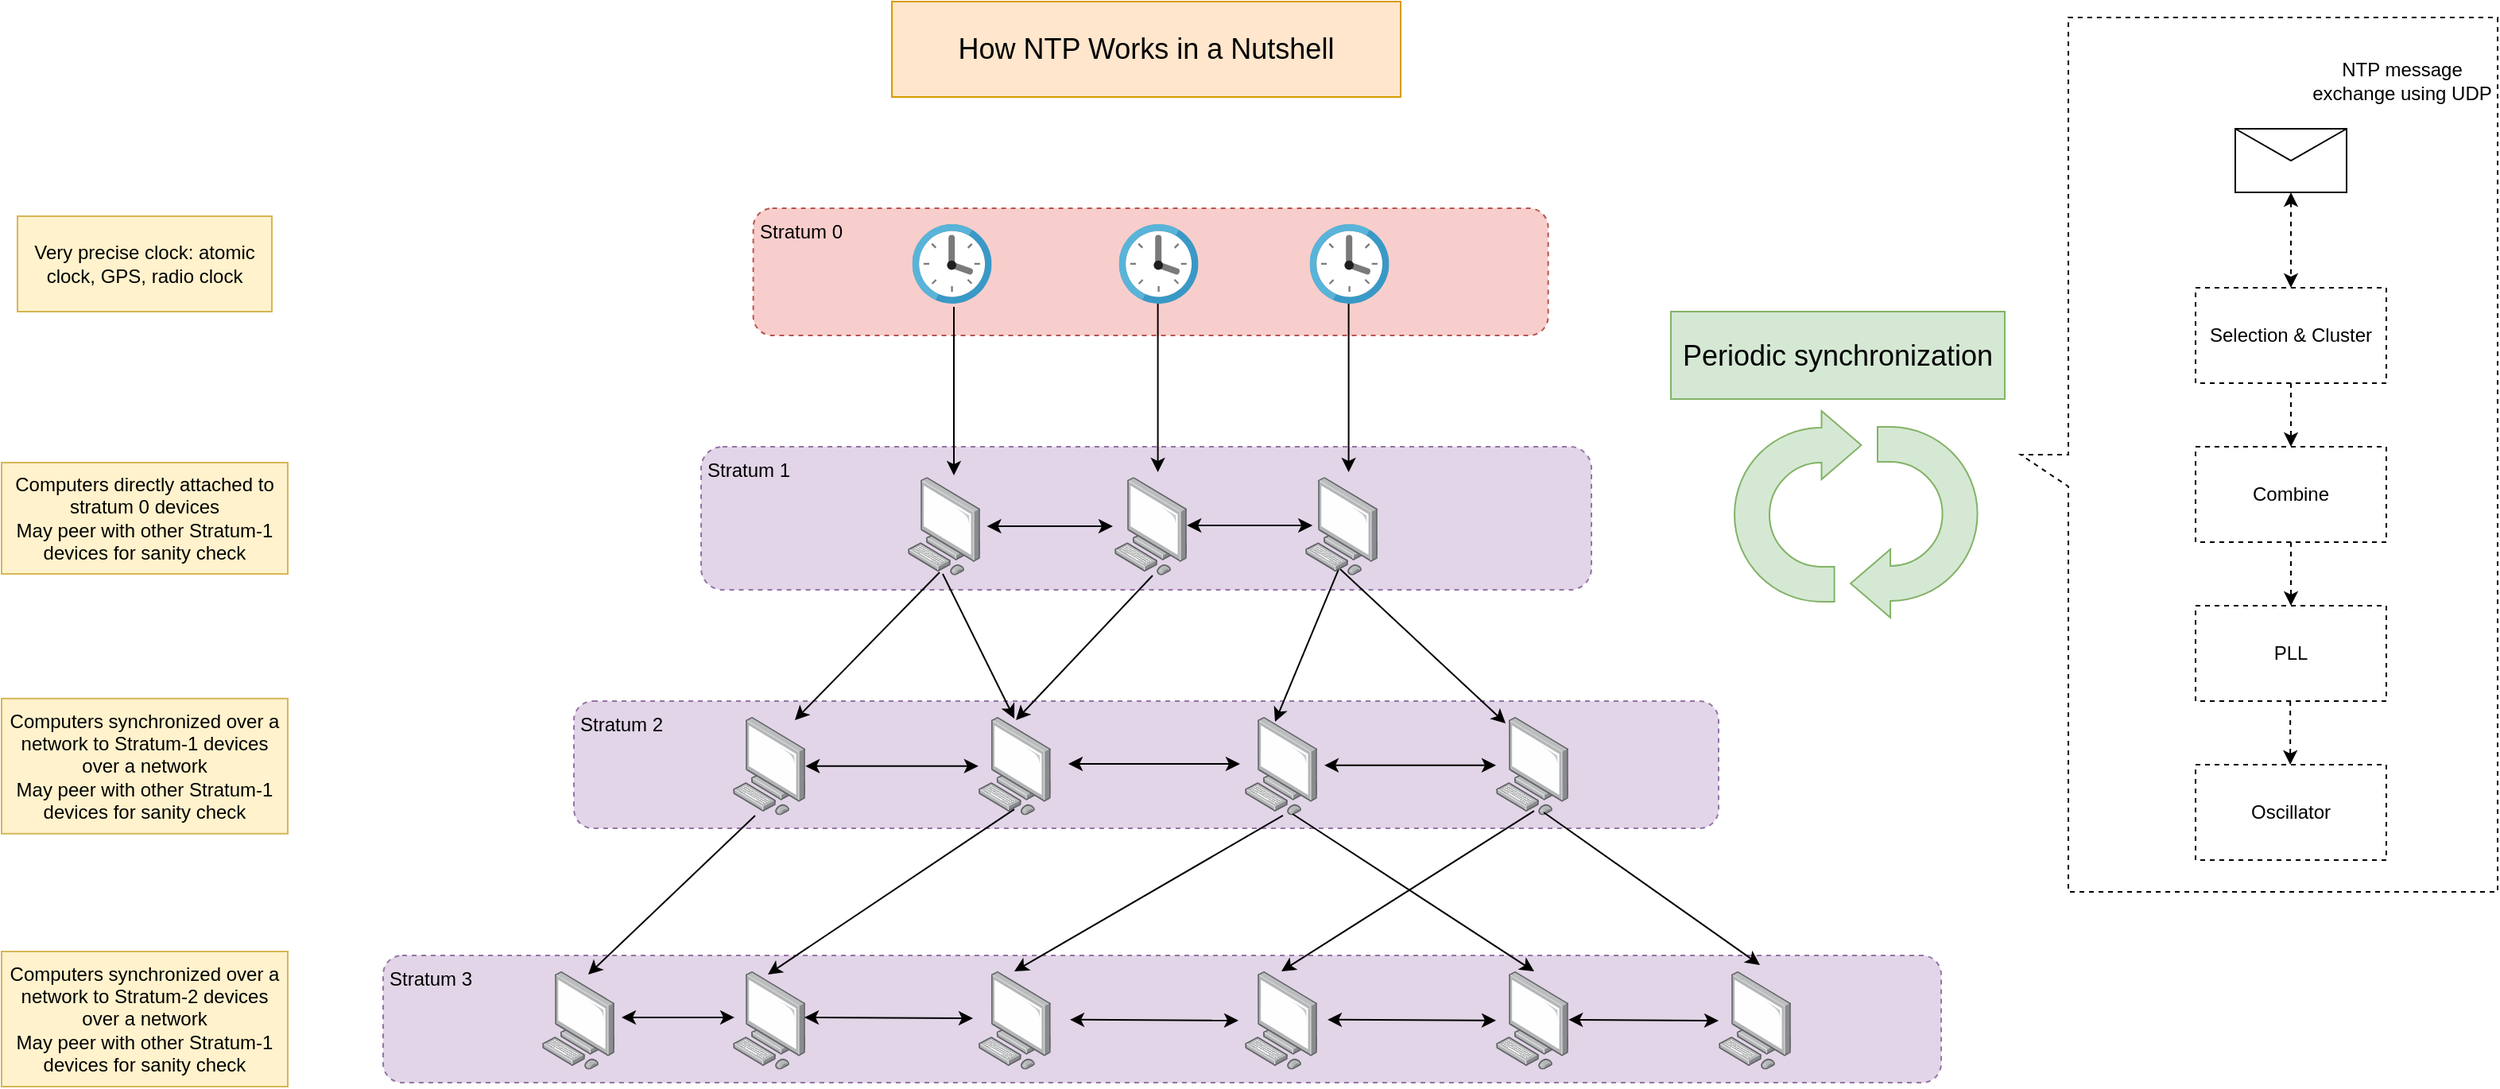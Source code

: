 <mxfile version="24.7.14">
  <diagram name="Page-1" id="7JUlOLAG2HHJasWKr80s">
    <mxGraphModel dx="1364" dy="758" grid="1" gridSize="10" guides="1" tooltips="1" connect="1" arrows="1" fold="1" page="1" pageScale="1" pageWidth="850" pageHeight="1100" math="0" shadow="0">
      <root>
        <mxCell id="0" />
        <mxCell id="1" parent="0" />
        <mxCell id="LDeescWShafQm50kmnUS-1" value="" style="shape=callout;whiteSpace=wrap;html=1;perimeter=calloutPerimeter;direction=south;dashed=1;" vertex="1" parent="1">
          <mxGeometry x="1310" y="50" width="300" height="550" as="geometry" />
        </mxCell>
        <mxCell id="LDeescWShafQm50kmnUS-2" value="" style="rounded=1;whiteSpace=wrap;html=1;dashed=1;fillColor=#e1d5e7;strokeColor=#9673a6;" vertex="1" parent="1">
          <mxGeometry x="480" y="320" width="560" height="90" as="geometry" />
        </mxCell>
        <mxCell id="LDeescWShafQm50kmnUS-3" value="" style="rounded=1;whiteSpace=wrap;html=1;dashed=1;fillColor=#e1d5e7;strokeColor=#9673a6;" vertex="1" parent="1">
          <mxGeometry x="280" y="640" width="980" height="80" as="geometry" />
        </mxCell>
        <mxCell id="LDeescWShafQm50kmnUS-4" value="" style="rounded=1;whiteSpace=wrap;html=1;dashed=1;fillColor=#e1d5e7;strokeColor=#9673a6;" vertex="1" parent="1">
          <mxGeometry x="400" y="480" width="720" height="80" as="geometry" />
        </mxCell>
        <mxCell id="LDeescWShafQm50kmnUS-5" value="" style="rounded=1;whiteSpace=wrap;html=1;dashed=1;fillColor=#f8cecc;strokeColor=#b85450;" vertex="1" parent="1">
          <mxGeometry x="512.8" y="170" width="500" height="80" as="geometry" />
        </mxCell>
        <mxCell id="LDeescWShafQm50kmnUS-6" value="" style="image;sketch=0;aspect=fixed;html=1;points=[];align=center;fontSize=12;image=img/lib/mscae/Clock.svg;" vertex="1" parent="1">
          <mxGeometry x="612.8" y="180" width="50" height="50" as="geometry" />
        </mxCell>
        <mxCell id="LDeescWShafQm50kmnUS-7" value="" style="image;sketch=0;aspect=fixed;html=1;points=[];align=center;fontSize=12;image=img/lib/mscae/Clock.svg;" vertex="1" parent="1">
          <mxGeometry x="742.8" y="180" width="50" height="50" as="geometry" />
        </mxCell>
        <mxCell id="LDeescWShafQm50kmnUS-8" value="" style="image;sketch=0;aspect=fixed;html=1;points=[];align=center;fontSize=12;image=img/lib/mscae/Clock.svg;" vertex="1" parent="1">
          <mxGeometry x="862.8" y="180" width="50" height="50" as="geometry" />
        </mxCell>
        <mxCell id="LDeescWShafQm50kmnUS-9" value="" style="image;points=[];aspect=fixed;html=1;align=center;shadow=0;dashed=0;image=img/lib/allied_telesis/computer_and_terminals/Personal_Computer.svg;" vertex="1" parent="1">
          <mxGeometry x="500" y="490" width="45.6" height="61.8" as="geometry" />
        </mxCell>
        <mxCell id="LDeescWShafQm50kmnUS-10" value="" style="image;points=[];aspect=fixed;html=1;align=center;shadow=0;dashed=0;image=img/lib/allied_telesis/computer_and_terminals/Personal_Computer.svg;" vertex="1" parent="1">
          <mxGeometry x="654.4" y="490" width="45.6" height="61.8" as="geometry" />
        </mxCell>
        <mxCell id="LDeescWShafQm50kmnUS-11" value="" style="image;points=[];aspect=fixed;html=1;align=center;shadow=0;dashed=0;image=img/lib/allied_telesis/computer_and_terminals/Personal_Computer.svg;" vertex="1" parent="1">
          <mxGeometry x="822" y="490" width="45.6" height="61.8" as="geometry" />
        </mxCell>
        <mxCell id="LDeescWShafQm50kmnUS-12" value="" style="image;points=[];aspect=fixed;html=1;align=center;shadow=0;dashed=0;image=img/lib/allied_telesis/computer_and_terminals/Personal_Computer.svg;" vertex="1" parent="1">
          <mxGeometry x="980" y="490" width="45.6" height="61.8" as="geometry" />
        </mxCell>
        <mxCell id="LDeescWShafQm50kmnUS-13" value="" style="image;points=[];aspect=fixed;html=1;align=center;shadow=0;dashed=0;image=img/lib/allied_telesis/computer_and_terminals/Personal_Computer.svg;" vertex="1" parent="1">
          <mxGeometry x="500" y="650" width="45.6" height="61.8" as="geometry" />
        </mxCell>
        <mxCell id="LDeescWShafQm50kmnUS-14" value="" style="image;points=[];aspect=fixed;html=1;align=center;shadow=0;dashed=0;image=img/lib/allied_telesis/computer_and_terminals/Personal_Computer.svg;" vertex="1" parent="1">
          <mxGeometry x="654.4" y="650" width="45.6" height="61.8" as="geometry" />
        </mxCell>
        <mxCell id="LDeescWShafQm50kmnUS-15" value="" style="image;points=[];aspect=fixed;html=1;align=center;shadow=0;dashed=0;image=img/lib/allied_telesis/computer_and_terminals/Personal_Computer.svg;" vertex="1" parent="1">
          <mxGeometry x="822" y="650" width="45.6" height="61.8" as="geometry" />
        </mxCell>
        <mxCell id="LDeescWShafQm50kmnUS-16" value="" style="image;points=[];aspect=fixed;html=1;align=center;shadow=0;dashed=0;image=img/lib/allied_telesis/computer_and_terminals/Personal_Computer.svg;" vertex="1" parent="1">
          <mxGeometry x="980" y="650" width="45.6" height="61.8" as="geometry" />
        </mxCell>
        <mxCell id="LDeescWShafQm50kmnUS-17" value="" style="image;points=[];aspect=fixed;html=1;align=center;shadow=0;dashed=0;image=img/lib/allied_telesis/computer_and_terminals/Personal_Computer.svg;" vertex="1" parent="1">
          <mxGeometry x="1120" y="650" width="45.6" height="61.8" as="geometry" />
        </mxCell>
        <mxCell id="LDeescWShafQm50kmnUS-18" value="" style="image;points=[];aspect=fixed;html=1;align=center;shadow=0;dashed=0;image=img/lib/allied_telesis/computer_and_terminals/Personal_Computer.svg;" vertex="1" parent="1">
          <mxGeometry x="380" y="650" width="45.6" height="61.8" as="geometry" />
        </mxCell>
        <mxCell id="LDeescWShafQm50kmnUS-19" value="" style="endArrow=classic;html=1;rounded=0;entryX=0.855;entryY=0.032;entryDx=0;entryDy=0;entryPerimeter=0;exitX=0.439;exitY=0.969;exitDx=0;exitDy=0;exitPerimeter=0;" edge="1" parent="1" source="LDeescWShafQm50kmnUS-42" target="LDeescWShafQm50kmnUS-9">
          <mxGeometry width="50" height="50" relative="1" as="geometry">
            <mxPoint x="580" y="360" as="sourcePoint" />
            <mxPoint x="950" y="470" as="targetPoint" />
          </mxGeometry>
        </mxCell>
        <mxCell id="LDeescWShafQm50kmnUS-20" value="" style="endArrow=classic;html=1;rounded=0;entryX=0.518;entryY=0.032;entryDx=0;entryDy=0;entryPerimeter=0;exitX=0.526;exitY=1.002;exitDx=0;exitDy=0;exitPerimeter=0;" edge="1" parent="1" source="LDeescWShafQm50kmnUS-43" target="LDeescWShafQm50kmnUS-10">
          <mxGeometry width="50" height="50" relative="1" as="geometry">
            <mxPoint x="720" y="350" as="sourcePoint" />
            <mxPoint x="764.5" y="477" as="targetPoint" />
          </mxGeometry>
        </mxCell>
        <mxCell id="LDeescWShafQm50kmnUS-21" value="" style="endArrow=classic;html=1;rounded=0;entryX=0.132;entryY=0.065;entryDx=0;entryDy=0;entryPerimeter=0;exitX=0.482;exitY=0.937;exitDx=0;exitDy=0;exitPerimeter=0;" edge="1" parent="1" source="LDeescWShafQm50kmnUS-44" target="LDeescWShafQm50kmnUS-12">
          <mxGeometry width="50" height="50" relative="1" as="geometry">
            <mxPoint x="885" y="350" as="sourcePoint" />
            <mxPoint x="884.5" y="480" as="targetPoint" />
          </mxGeometry>
        </mxCell>
        <mxCell id="LDeescWShafQm50kmnUS-22" value="" style="endArrow=classic;startArrow=classic;html=1;rounded=0;" edge="1" parent="1" source="LDeescWShafQm50kmnUS-9" target="LDeescWShafQm50kmnUS-10">
          <mxGeometry width="50" height="50" relative="1" as="geometry">
            <mxPoint x="900" y="520" as="sourcePoint" />
            <mxPoint x="950" y="470" as="targetPoint" />
          </mxGeometry>
        </mxCell>
        <mxCell id="LDeescWShafQm50kmnUS-23" value="" style="endArrow=classic;startArrow=classic;html=1;rounded=0;" edge="1" parent="1">
          <mxGeometry width="50" height="50" relative="1" as="geometry">
            <mxPoint x="711" y="519.5" as="sourcePoint" />
            <mxPoint x="819" y="519.5" as="targetPoint" />
          </mxGeometry>
        </mxCell>
        <mxCell id="LDeescWShafQm50kmnUS-24" value="" style="endArrow=classic;startArrow=classic;html=1;rounded=0;" edge="1" parent="1">
          <mxGeometry width="50" height="50" relative="1" as="geometry">
            <mxPoint x="872" y="520.4" as="sourcePoint" />
            <mxPoint x="980" y="520.4" as="targetPoint" />
          </mxGeometry>
        </mxCell>
        <mxCell id="LDeescWShafQm50kmnUS-25" value="" style="endArrow=classic;html=1;rounded=0;exitX=0.307;exitY=1.003;exitDx=0;exitDy=0;exitPerimeter=0;entryX=0.636;entryY=0.032;entryDx=0;entryDy=0;entryPerimeter=0;" edge="1" parent="1" source="LDeescWShafQm50kmnUS-9" target="LDeescWShafQm50kmnUS-18">
          <mxGeometry width="50" height="50" relative="1" as="geometry">
            <mxPoint x="900" y="520" as="sourcePoint" />
            <mxPoint x="950" y="470" as="targetPoint" />
          </mxGeometry>
        </mxCell>
        <mxCell id="LDeescWShafQm50kmnUS-26" value="" style="endArrow=classic;html=1;rounded=0;entryX=0.417;entryY=0.049;entryDx=0;entryDy=0;entryPerimeter=0;exitX=0.461;exitY=0.937;exitDx=0;exitDy=0;exitPerimeter=0;" edge="1" parent="1" source="LDeescWShafQm50kmnUS-44" target="LDeescWShafQm50kmnUS-11">
          <mxGeometry width="50" height="50" relative="1" as="geometry">
            <mxPoint x="870" y="350" as="sourcePoint" />
            <mxPoint x="950" y="470" as="targetPoint" />
          </mxGeometry>
        </mxCell>
        <mxCell id="LDeescWShafQm50kmnUS-27" value="" style="endArrow=classic;html=1;rounded=0;entryX=0.496;entryY=0.016;entryDx=0;entryDy=0;entryPerimeter=0;exitX=0.482;exitY=0.985;exitDx=0;exitDy=0;exitPerimeter=0;" edge="1" parent="1" source="LDeescWShafQm50kmnUS-42" target="LDeescWShafQm50kmnUS-10">
          <mxGeometry width="50" height="50" relative="1" as="geometry">
            <mxPoint x="590" y="400" as="sourcePoint" />
            <mxPoint x="950" y="470" as="targetPoint" />
          </mxGeometry>
        </mxCell>
        <mxCell id="LDeescWShafQm50kmnUS-28" value="" style="endArrow=classic;startArrow=classic;html=1;rounded=0;entryX=0.022;entryY=0.469;entryDx=0;entryDy=0;entryPerimeter=0;" edge="1" parent="1" target="LDeescWShafQm50kmnUS-13">
          <mxGeometry width="50" height="50" relative="1" as="geometry">
            <mxPoint x="430" y="679" as="sourcePoint" />
            <mxPoint x="950" y="470" as="targetPoint" />
          </mxGeometry>
        </mxCell>
        <mxCell id="LDeescWShafQm50kmnUS-29" value="" style="endArrow=classic;startArrow=classic;html=1;rounded=0;exitX=0.987;exitY=0.469;exitDx=0;exitDy=0;exitPerimeter=0;entryX=0.022;entryY=0.469;entryDx=0;entryDy=0;entryPerimeter=0;" edge="1" parent="1" source="LDeescWShafQm50kmnUS-13">
          <mxGeometry width="50" height="50" relative="1" as="geometry">
            <mxPoint x="580" y="680.5" as="sourcePoint" />
            <mxPoint x="651" y="679.5" as="targetPoint" />
          </mxGeometry>
        </mxCell>
        <mxCell id="LDeescWShafQm50kmnUS-30" value="" style="endArrow=classic;startArrow=classic;html=1;rounded=0;exitX=0.987;exitY=0.469;exitDx=0;exitDy=0;exitPerimeter=0;entryX=0.022;entryY=0.469;entryDx=0;entryDy=0;entryPerimeter=0;" edge="1" parent="1">
          <mxGeometry width="50" height="50" relative="1" as="geometry">
            <mxPoint x="712" y="680.4" as="sourcePoint" />
            <mxPoint x="818" y="680.9" as="targetPoint" />
          </mxGeometry>
        </mxCell>
        <mxCell id="LDeescWShafQm50kmnUS-31" value="" style="endArrow=classic;startArrow=classic;html=1;rounded=0;exitX=0.987;exitY=0.469;exitDx=0;exitDy=0;exitPerimeter=0;entryX=0.022;entryY=0.469;entryDx=0;entryDy=0;entryPerimeter=0;" edge="1" parent="1">
          <mxGeometry width="50" height="50" relative="1" as="geometry">
            <mxPoint x="874" y="680.4" as="sourcePoint" />
            <mxPoint x="980" y="680.9" as="targetPoint" />
          </mxGeometry>
        </mxCell>
        <mxCell id="LDeescWShafQm50kmnUS-32" value="" style="endArrow=classic;startArrow=classic;html=1;rounded=0;exitX=0.987;exitY=0.469;exitDx=0;exitDy=0;exitPerimeter=0;" edge="1" parent="1">
          <mxGeometry width="50" height="50" relative="1" as="geometry">
            <mxPoint x="1025.6" y="680.4" as="sourcePoint" />
            <mxPoint x="1120" y="681" as="targetPoint" />
          </mxGeometry>
        </mxCell>
        <mxCell id="LDeescWShafQm50kmnUS-33" value="" style="endArrow=classic;html=1;rounded=0;exitX=0.496;exitY=0.939;exitDx=0;exitDy=0;exitPerimeter=0;entryX=0.482;entryY=0.032;entryDx=0;entryDy=0;entryPerimeter=0;" edge="1" parent="1" source="LDeescWShafQm50kmnUS-10" target="LDeescWShafQm50kmnUS-13">
          <mxGeometry width="50" height="50" relative="1" as="geometry">
            <mxPoint x="900" y="520" as="sourcePoint" />
            <mxPoint x="950" y="470" as="targetPoint" />
          </mxGeometry>
        </mxCell>
        <mxCell id="LDeescWShafQm50kmnUS-34" value="" style="endArrow=classic;html=1;rounded=0;exitX=0.526;exitY=1.003;exitDx=0;exitDy=0;exitPerimeter=0;entryX=0.496;entryY=0;entryDx=0;entryDy=0;entryPerimeter=0;" edge="1" parent="1" source="LDeescWShafQm50kmnUS-11" target="LDeescWShafQm50kmnUS-14">
          <mxGeometry width="50" height="50" relative="1" as="geometry">
            <mxPoint x="900" y="520" as="sourcePoint" />
            <mxPoint x="950" y="470" as="targetPoint" />
          </mxGeometry>
        </mxCell>
        <mxCell id="LDeescWShafQm50kmnUS-35" value="" style="endArrow=classic;html=1;rounded=0;exitX=0.526;exitY=0.955;exitDx=0;exitDy=0;exitPerimeter=0;entryX=0.504;entryY=0;entryDx=0;entryDy=0;entryPerimeter=0;" edge="1" parent="1" source="LDeescWShafQm50kmnUS-12" target="LDeescWShafQm50kmnUS-15">
          <mxGeometry width="50" height="50" relative="1" as="geometry">
            <mxPoint x="900" y="520" as="sourcePoint" />
            <mxPoint x="950" y="470" as="targetPoint" />
          </mxGeometry>
        </mxCell>
        <mxCell id="LDeescWShafQm50kmnUS-36" value="" style="endArrow=classic;html=1;rounded=0;exitX=0.658;exitY=0.971;exitDx=0;exitDy=0;exitPerimeter=0;entryX=0.57;entryY=-0.065;entryDx=0;entryDy=0;entryPerimeter=0;" edge="1" parent="1" source="LDeescWShafQm50kmnUS-12" target="LDeescWShafQm50kmnUS-17">
          <mxGeometry width="50" height="50" relative="1" as="geometry">
            <mxPoint x="900" y="520" as="sourcePoint" />
            <mxPoint x="950" y="470" as="targetPoint" />
          </mxGeometry>
        </mxCell>
        <mxCell id="LDeescWShafQm50kmnUS-37" value="" style="endArrow=classic;html=1;rounded=0;exitX=0.658;exitY=0.987;exitDx=0;exitDy=0;exitPerimeter=0;entryX=0.526;entryY=0;entryDx=0;entryDy=0;entryPerimeter=0;" edge="1" parent="1" source="LDeescWShafQm50kmnUS-11" target="LDeescWShafQm50kmnUS-16">
          <mxGeometry width="50" height="50" relative="1" as="geometry">
            <mxPoint x="900" y="520" as="sourcePoint" />
            <mxPoint x="950" y="470" as="targetPoint" />
          </mxGeometry>
        </mxCell>
        <mxCell id="LDeescWShafQm50kmnUS-38" value="Stratum 0" style="text;html=1;align=center;verticalAlign=middle;whiteSpace=wrap;rounded=0;" vertex="1" parent="1">
          <mxGeometry x="512.8" y="170" width="60" height="30" as="geometry" />
        </mxCell>
        <mxCell id="LDeescWShafQm50kmnUS-39" value="Stratum 2" style="text;html=1;align=center;verticalAlign=middle;whiteSpace=wrap;rounded=0;" vertex="1" parent="1">
          <mxGeometry x="400" y="480" width="60" height="30" as="geometry" />
        </mxCell>
        <mxCell id="LDeescWShafQm50kmnUS-40" value="Stratum 3" style="text;html=1;align=center;verticalAlign=middle;whiteSpace=wrap;rounded=0;" vertex="1" parent="1">
          <mxGeometry x="280" y="640" width="60" height="30" as="geometry" />
        </mxCell>
        <mxCell id="LDeescWShafQm50kmnUS-41" value="Stratum 1" style="text;html=1;align=center;verticalAlign=middle;whiteSpace=wrap;rounded=0;" vertex="1" parent="1">
          <mxGeometry x="480" y="320" width="60" height="30" as="geometry" />
        </mxCell>
        <mxCell id="LDeescWShafQm50kmnUS-42" value="" style="image;points=[];aspect=fixed;html=1;align=center;shadow=0;dashed=0;image=img/lib/allied_telesis/computer_and_terminals/Personal_Computer.svg;" vertex="1" parent="1">
          <mxGeometry x="610" y="339.1" width="45.6" height="61.8" as="geometry" />
        </mxCell>
        <mxCell id="LDeescWShafQm50kmnUS-43" value="" style="image;points=[];aspect=fixed;html=1;align=center;shadow=0;dashed=0;image=img/lib/allied_telesis/computer_and_terminals/Personal_Computer.svg;" vertex="1" parent="1">
          <mxGeometry x="740" y="339.1" width="45.6" height="61.8" as="geometry" />
        </mxCell>
        <mxCell id="LDeescWShafQm50kmnUS-44" value="" style="image;points=[];aspect=fixed;html=1;align=center;shadow=0;dashed=0;image=img/lib/allied_telesis/computer_and_terminals/Personal_Computer.svg;" vertex="1" parent="1">
          <mxGeometry x="860" y="339.1" width="45.6" height="61.8" as="geometry" />
        </mxCell>
        <mxCell id="LDeescWShafQm50kmnUS-45" value="" style="endArrow=classic;html=1;rounded=0;exitX=0.524;exitY=1.04;exitDx=0;exitDy=0;exitPerimeter=0;entryX=0.636;entryY=-0.018;entryDx=0;entryDy=0;entryPerimeter=0;" edge="1" parent="1" source="LDeescWShafQm50kmnUS-6" target="LDeescWShafQm50kmnUS-42">
          <mxGeometry width="50" height="50" relative="1" as="geometry">
            <mxPoint x="900" y="460" as="sourcePoint" />
            <mxPoint x="950" y="410" as="targetPoint" />
          </mxGeometry>
        </mxCell>
        <mxCell id="LDeescWShafQm50kmnUS-46" value="" style="endArrow=classic;html=1;rounded=0;exitX=0.524;exitY=1.04;exitDx=0;exitDy=0;exitPerimeter=0;entryX=0.636;entryY=-0.018;entryDx=0;entryDy=0;entryPerimeter=0;" edge="1" parent="1">
          <mxGeometry width="50" height="50" relative="1" as="geometry">
            <mxPoint x="767.3" y="230" as="sourcePoint" />
            <mxPoint x="767.3" y="336" as="targetPoint" />
          </mxGeometry>
        </mxCell>
        <mxCell id="LDeescWShafQm50kmnUS-47" value="" style="endArrow=classic;html=1;rounded=0;exitX=0.524;exitY=1.04;exitDx=0;exitDy=0;exitPerimeter=0;entryX=0.636;entryY=-0.018;entryDx=0;entryDy=0;entryPerimeter=0;" edge="1" parent="1">
          <mxGeometry width="50" height="50" relative="1" as="geometry">
            <mxPoint x="887.3" y="230" as="sourcePoint" />
            <mxPoint x="887.3" y="336" as="targetPoint" />
          </mxGeometry>
        </mxCell>
        <mxCell id="LDeescWShafQm50kmnUS-48" value="Very precise clock: atomic clock, GPS, radio clock" style="text;html=1;align=center;verticalAlign=middle;whiteSpace=wrap;rounded=0;fillColor=#fff2cc;strokeColor=#d6b656;" vertex="1" parent="1">
          <mxGeometry x="50" y="175" width="160" height="60" as="geometry" />
        </mxCell>
        <mxCell id="LDeescWShafQm50kmnUS-49" value="Computers directly attached to stratum 0 devices&lt;br&gt;May peer with other Stratum-1 devices for sanity check" style="text;html=1;align=center;verticalAlign=middle;whiteSpace=wrap;rounded=0;fillColor=#fff2cc;strokeColor=#d6b656;" vertex="1" parent="1">
          <mxGeometry x="40" y="330" width="180" height="70" as="geometry" />
        </mxCell>
        <mxCell id="LDeescWShafQm50kmnUS-50" value="" style="endArrow=classic;startArrow=classic;html=1;rounded=0;entryX=-0.022;entryY=0.5;entryDx=0;entryDy=0;entryPerimeter=0;exitX=0.321;exitY=0.556;exitDx=0;exitDy=0;exitPerimeter=0;" edge="1" parent="1" source="LDeescWShafQm50kmnUS-2" target="LDeescWShafQm50kmnUS-43">
          <mxGeometry width="50" height="50" relative="1" as="geometry">
            <mxPoint x="480" y="460" as="sourcePoint" />
            <mxPoint x="530" y="410" as="targetPoint" />
          </mxGeometry>
        </mxCell>
        <mxCell id="LDeescWShafQm50kmnUS-51" value="" style="endArrow=classic;startArrow=classic;html=1;rounded=0;entryX=-0.022;entryY=0.5;entryDx=0;entryDy=0;entryPerimeter=0;exitX=0.321;exitY=0.556;exitDx=0;exitDy=0;exitPerimeter=0;" edge="1" parent="1">
          <mxGeometry width="50" height="50" relative="1" as="geometry">
            <mxPoint x="785.6" y="369.5" as="sourcePoint" />
            <mxPoint x="864.6" y="369.5" as="targetPoint" />
          </mxGeometry>
        </mxCell>
        <mxCell id="LDeescWShafQm50kmnUS-52" value="Computers synchronized over a network to Stratum-1 devices over a network&lt;br&gt;May peer with other Stratum-1 devices for sanity check" style="text;html=1;align=center;verticalAlign=middle;whiteSpace=wrap;rounded=0;fillColor=#fff2cc;strokeColor=#d6b656;" vertex="1" parent="1">
          <mxGeometry x="40" y="478.4" width="180" height="85" as="geometry" />
        </mxCell>
        <mxCell id="LDeescWShafQm50kmnUS-53" value="Computers synchronized over a network to Stratum-2 devices over a network&lt;br&gt;May peer with other Stratum-1 devices for sanity check" style="text;html=1;align=center;verticalAlign=middle;whiteSpace=wrap;rounded=0;fillColor=#fff2cc;strokeColor=#d6b656;" vertex="1" parent="1">
          <mxGeometry x="40" y="637.5" width="180" height="85" as="geometry" />
        </mxCell>
        <mxCell id="LDeescWShafQm50kmnUS-54" value="&lt;font style=&quot;font-size: 18px;&quot;&gt;How NTP Works in a Nutshell&lt;/font&gt;" style="text;html=1;align=center;verticalAlign=middle;whiteSpace=wrap;rounded=0;fillColor=#ffe6cc;strokeColor=#d79b00;" vertex="1" parent="1">
          <mxGeometry x="600" y="40" width="320" height="60" as="geometry" />
        </mxCell>
        <mxCell id="LDeescWShafQm50kmnUS-55" value="" style="html=1;shadow=0;dashed=0;align=center;verticalAlign=middle;shape=mxgraph.arrows2.uTurnArrow;dy=11;arrowHead=43;dx2=25;direction=east;fillColor=#d5e8d4;strokeColor=#82b366;" vertex="1" parent="1">
          <mxGeometry x="1130" y="297.5" width="62.8" height="120" as="geometry" />
        </mxCell>
        <mxCell id="LDeescWShafQm50kmnUS-56" value="" style="html=1;shadow=0;dashed=0;align=center;verticalAlign=middle;shape=mxgraph.arrows2.uTurnArrow;dy=11;arrowHead=43;dx2=25;direction=west;fillColor=#d5e8d4;strokeColor=#82b366;" vertex="1" parent="1">
          <mxGeometry x="1220" y="307.5" width="62.8" height="120" as="geometry" />
        </mxCell>
        <mxCell id="LDeescWShafQm50kmnUS-57" value="&lt;font style=&quot;font-size: 18px;&quot;&gt;Periodic synchronization&lt;/font&gt;" style="text;html=1;align=center;verticalAlign=middle;whiteSpace=wrap;rounded=0;fillColor=#d5e8d4;strokeColor=#82b366;" vertex="1" parent="1">
          <mxGeometry x="1090" y="235" width="210" height="55" as="geometry" />
        </mxCell>
        <mxCell id="LDeescWShafQm50kmnUS-58" value="Selection &amp;amp; Cluster" style="rounded=0;whiteSpace=wrap;html=1;dashed=1;" vertex="1" parent="1">
          <mxGeometry x="1420" y="220" width="120" height="60" as="geometry" />
        </mxCell>
        <mxCell id="LDeescWShafQm50kmnUS-59" value="Combine" style="rounded=0;whiteSpace=wrap;html=1;dashed=1;" vertex="1" parent="1">
          <mxGeometry x="1420" y="320" width="120" height="60" as="geometry" />
        </mxCell>
        <mxCell id="LDeescWShafQm50kmnUS-60" value="PLL" style="rounded=0;whiteSpace=wrap;html=1;dashed=1;" vertex="1" parent="1">
          <mxGeometry x="1420" y="420" width="120" height="60" as="geometry" />
        </mxCell>
        <mxCell id="LDeescWShafQm50kmnUS-61" value="" style="endArrow=classic;html=1;rounded=0;exitX=0.5;exitY=1;exitDx=0;exitDy=0;entryX=0.5;entryY=0;entryDx=0;entryDy=0;dashed=1;" edge="1" parent="1" source="LDeescWShafQm50kmnUS-58" target="LDeescWShafQm50kmnUS-59">
          <mxGeometry width="50" height="50" relative="1" as="geometry">
            <mxPoint x="1120" y="440" as="sourcePoint" />
            <mxPoint x="1170" y="390" as="targetPoint" />
          </mxGeometry>
        </mxCell>
        <mxCell id="LDeescWShafQm50kmnUS-62" value="" style="endArrow=classic;html=1;rounded=0;exitX=0.5;exitY=1;exitDx=0;exitDy=0;dashed=1;" edge="1" parent="1" source="LDeescWShafQm50kmnUS-59" target="LDeescWShafQm50kmnUS-60">
          <mxGeometry width="50" height="50" relative="1" as="geometry">
            <mxPoint x="1120" y="440" as="sourcePoint" />
            <mxPoint x="1170" y="390" as="targetPoint" />
          </mxGeometry>
        </mxCell>
        <mxCell id="LDeescWShafQm50kmnUS-63" value="" style="shape=message;html=1;html=1;outlineConnect=0;labelPosition=center;verticalLabelPosition=bottom;align=center;verticalAlign=top;" vertex="1" parent="1">
          <mxGeometry x="1445" y="120" width="70" height="40" as="geometry" />
        </mxCell>
        <mxCell id="LDeescWShafQm50kmnUS-64" value="NTP message exchange using UDP" style="text;html=1;align=center;verticalAlign=middle;whiteSpace=wrap;rounded=0;" vertex="1" parent="1">
          <mxGeometry x="1490" y="70" width="120" height="40" as="geometry" />
        </mxCell>
        <mxCell id="LDeescWShafQm50kmnUS-65" value="" style="endArrow=classic;startArrow=classic;html=1;rounded=0;exitX=0.5;exitY=1;exitDx=0;exitDy=0;entryX=0.5;entryY=0;entryDx=0;entryDy=0;dashed=1;" edge="1" parent="1" source="LDeescWShafQm50kmnUS-63" target="LDeescWShafQm50kmnUS-58">
          <mxGeometry width="50" height="50" relative="1" as="geometry">
            <mxPoint x="1120" y="440" as="sourcePoint" />
            <mxPoint x="1170" y="390" as="targetPoint" />
          </mxGeometry>
        </mxCell>
        <mxCell id="LDeescWShafQm50kmnUS-66" value="Oscillator" style="rounded=0;whiteSpace=wrap;html=1;dashed=1;" vertex="1" parent="1">
          <mxGeometry x="1420" y="520" width="120" height="60" as="geometry" />
        </mxCell>
        <mxCell id="LDeescWShafQm50kmnUS-67" value="" style="endArrow=classic;html=1;rounded=0;exitX=0.5;exitY=1;exitDx=0;exitDy=0;dashed=1;" edge="1" parent="1">
          <mxGeometry width="50" height="50" relative="1" as="geometry">
            <mxPoint x="1479.58" y="480" as="sourcePoint" />
            <mxPoint x="1479.58" y="520" as="targetPoint" />
          </mxGeometry>
        </mxCell>
      </root>
    </mxGraphModel>
  </diagram>
</mxfile>

